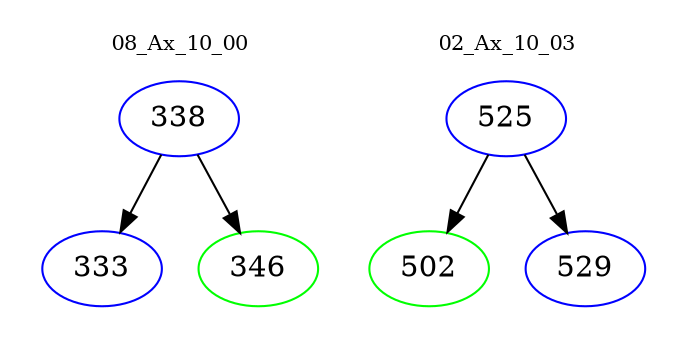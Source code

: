 digraph{
subgraph cluster_0 {
color = white
label = "08_Ax_10_00";
fontsize=10;
T0_338 [label="338", color="blue"]
T0_338 -> T0_333 [color="black"]
T0_333 [label="333", color="blue"]
T0_338 -> T0_346 [color="black"]
T0_346 [label="346", color="green"]
}
subgraph cluster_1 {
color = white
label = "02_Ax_10_03";
fontsize=10;
T1_525 [label="525", color="blue"]
T1_525 -> T1_502 [color="black"]
T1_502 [label="502", color="green"]
T1_525 -> T1_529 [color="black"]
T1_529 [label="529", color="blue"]
}
}

